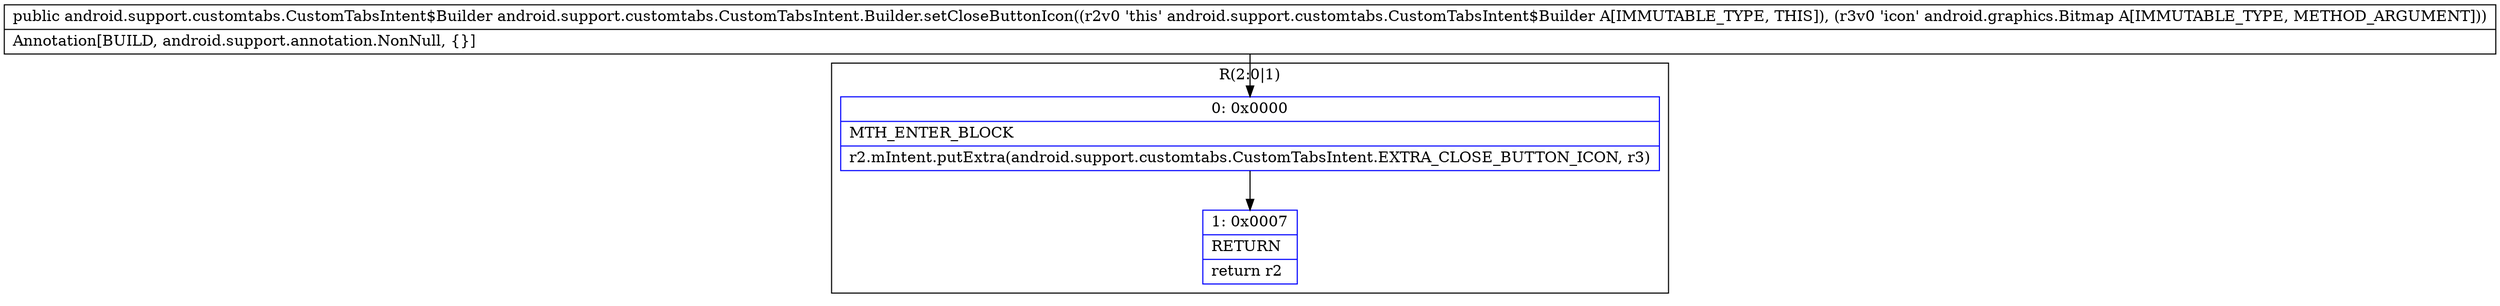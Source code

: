 digraph "CFG forandroid.support.customtabs.CustomTabsIntent.Builder.setCloseButtonIcon(Landroid\/graphics\/Bitmap;)Landroid\/support\/customtabs\/CustomTabsIntent$Builder;" {
subgraph cluster_Region_1867377594 {
label = "R(2:0|1)";
node [shape=record,color=blue];
Node_0 [shape=record,label="{0\:\ 0x0000|MTH_ENTER_BLOCK\l|r2.mIntent.putExtra(android.support.customtabs.CustomTabsIntent.EXTRA_CLOSE_BUTTON_ICON, r3)\l}"];
Node_1 [shape=record,label="{1\:\ 0x0007|RETURN\l|return r2\l}"];
}
MethodNode[shape=record,label="{public android.support.customtabs.CustomTabsIntent$Builder android.support.customtabs.CustomTabsIntent.Builder.setCloseButtonIcon((r2v0 'this' android.support.customtabs.CustomTabsIntent$Builder A[IMMUTABLE_TYPE, THIS]), (r3v0 'icon' android.graphics.Bitmap A[IMMUTABLE_TYPE, METHOD_ARGUMENT]))  | Annotation[BUILD, android.support.annotation.NonNull, \{\}]\l}"];
MethodNode -> Node_0;
Node_0 -> Node_1;
}

